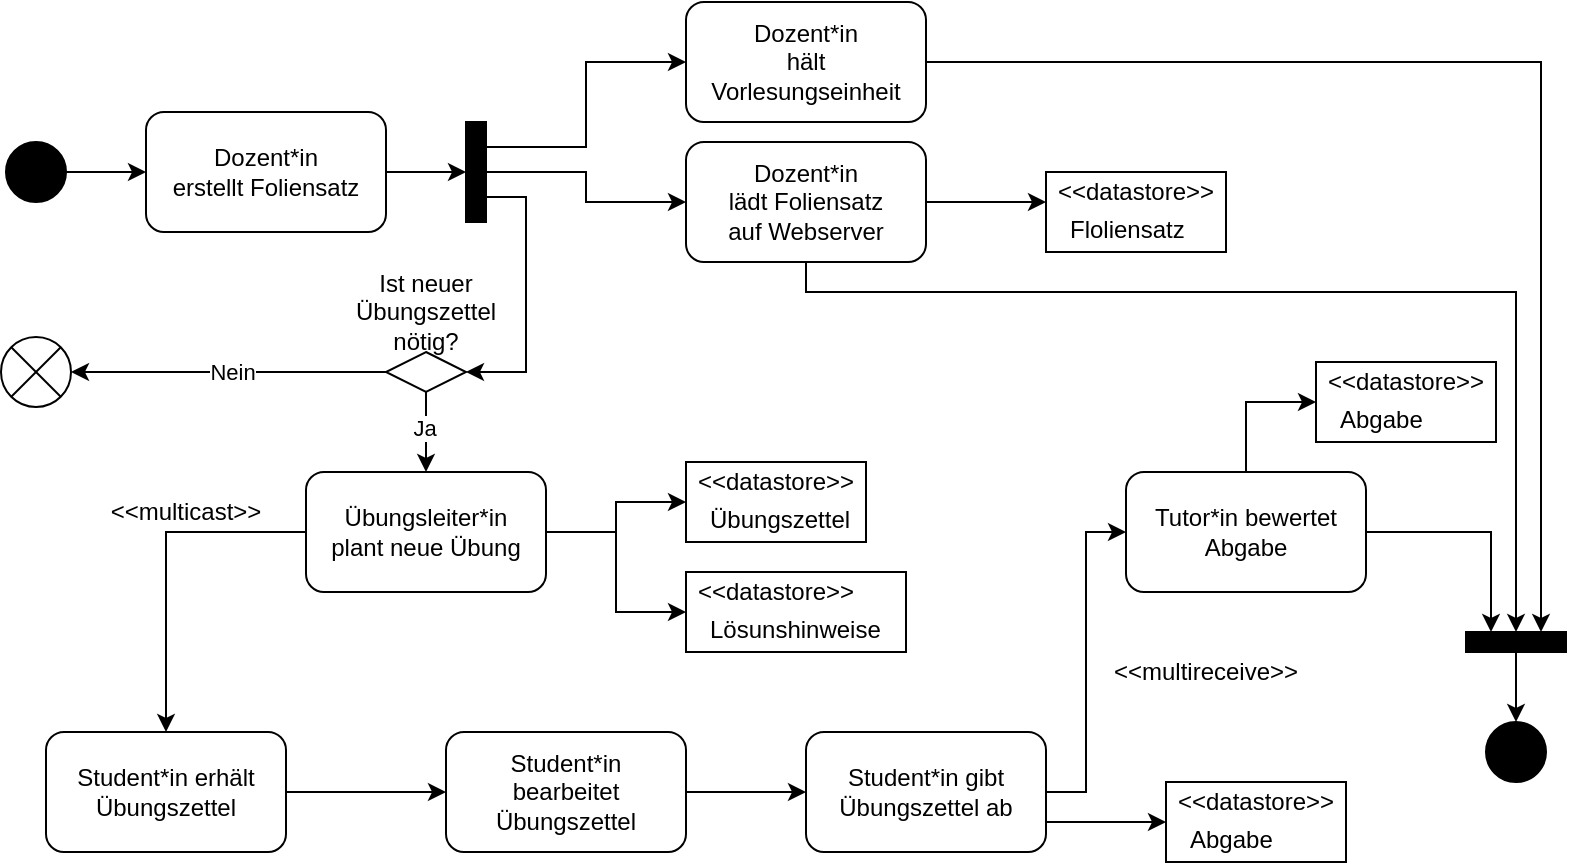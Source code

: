 <mxfile version="24.4.6" type="github">
  <diagram name="Page-1" id="2YBvvXClWsGukQMizWep">
    <mxGraphModel dx="1226" dy="675" grid="1" gridSize="10" guides="1" tooltips="1" connect="1" arrows="1" fold="1" page="1" pageScale="1" pageWidth="850" pageHeight="1100" math="0" shadow="0">
      <root>
        <mxCell id="0" />
        <mxCell id="1" parent="0" />
        <mxCell id="GTc2TbcirlwuzcsfAR9O-104" style="edgeStyle=orthogonalEdgeStyle;rounded=0;orthogonalLoop=1;jettySize=auto;html=1;exitX=1;exitY=0.5;exitDx=0;exitDy=0;entryX=0;entryY=0.25;entryDx=0;entryDy=0;" edge="1" parent="1" source="GTc2TbcirlwuzcsfAR9O-1" target="GTc2TbcirlwuzcsfAR9O-105">
          <mxGeometry relative="1" as="geometry">
            <mxPoint x="830" y="330" as="targetPoint" />
          </mxGeometry>
        </mxCell>
        <mxCell id="GTc2TbcirlwuzcsfAR9O-1" value="" style="rounded=1;whiteSpace=wrap;html=1;" vertex="1" parent="1">
          <mxGeometry x="410" y="15" width="120" height="60" as="geometry" />
        </mxCell>
        <mxCell id="GTc2TbcirlwuzcsfAR9O-6" style="edgeStyle=orthogonalEdgeStyle;rounded=0;orthogonalLoop=1;jettySize=auto;html=1;exitX=1;exitY=0.5;exitDx=0;exitDy=0;entryX=0;entryY=0.5;entryDx=0;entryDy=0;" edge="1" parent="1" source="GTc2TbcirlwuzcsfAR9O-2" target="GTc2TbcirlwuzcsfAR9O-7">
          <mxGeometry relative="1" as="geometry">
            <mxPoint x="140" y="100" as="targetPoint" />
          </mxGeometry>
        </mxCell>
        <mxCell id="GTc2TbcirlwuzcsfAR9O-2" value="" style="ellipse;whiteSpace=wrap;html=1;aspect=fixed;fillColor=#000000;" vertex="1" parent="1">
          <mxGeometry x="70" y="85" width="30" height="30" as="geometry" />
        </mxCell>
        <mxCell id="GTc2TbcirlwuzcsfAR9O-4" value="&lt;div&gt;Dozent*in&lt;/div&gt;&lt;div&gt;hält Vorlesungseinheit&lt;/div&gt;" style="text;html=1;align=center;verticalAlign=middle;whiteSpace=wrap;rounded=0;" vertex="1" parent="1">
          <mxGeometry x="420" y="30" width="100" height="30" as="geometry" />
        </mxCell>
        <mxCell id="GTc2TbcirlwuzcsfAR9O-36" style="edgeStyle=orthogonalEdgeStyle;rounded=0;orthogonalLoop=1;jettySize=auto;html=1;exitX=1;exitY=0.5;exitDx=0;exitDy=0;entryX=0;entryY=0.5;entryDx=0;entryDy=0;" edge="1" parent="1" source="GTc2TbcirlwuzcsfAR9O-7" target="GTc2TbcirlwuzcsfAR9O-35">
          <mxGeometry relative="1" as="geometry" />
        </mxCell>
        <mxCell id="GTc2TbcirlwuzcsfAR9O-7" value="" style="rounded=1;whiteSpace=wrap;html=1;" vertex="1" parent="1">
          <mxGeometry x="140" y="70" width="120" height="60" as="geometry" />
        </mxCell>
        <mxCell id="GTc2TbcirlwuzcsfAR9O-8" value="&lt;div&gt;Dozent*in&lt;/div&gt;&lt;div&gt;erstellt Foliensatz&lt;br&gt;&lt;/div&gt;" style="text;html=1;align=center;verticalAlign=middle;whiteSpace=wrap;rounded=0;" vertex="1" parent="1">
          <mxGeometry x="150" y="85" width="100" height="30" as="geometry" />
        </mxCell>
        <mxCell id="GTc2TbcirlwuzcsfAR9O-54" style="edgeStyle=orthogonalEdgeStyle;rounded=0;orthogonalLoop=1;jettySize=auto;html=1;exitX=1;exitY=0.5;exitDx=0;exitDy=0;" edge="1" parent="1" source="GTc2TbcirlwuzcsfAR9O-33">
          <mxGeometry relative="1" as="geometry">
            <mxPoint x="590" y="115" as="targetPoint" />
          </mxGeometry>
        </mxCell>
        <mxCell id="GTc2TbcirlwuzcsfAR9O-108" style="edgeStyle=orthogonalEdgeStyle;rounded=0;orthogonalLoop=1;jettySize=auto;html=1;exitX=0.5;exitY=1;exitDx=0;exitDy=0;entryX=0;entryY=0.5;entryDx=0;entryDy=0;" edge="1" parent="1" source="GTc2TbcirlwuzcsfAR9O-33" target="GTc2TbcirlwuzcsfAR9O-105">
          <mxGeometry relative="1" as="geometry">
            <mxPoint x="830" y="210" as="targetPoint" />
            <Array as="points">
              <mxPoint x="470" y="160" />
              <mxPoint x="825" y="160" />
            </Array>
          </mxGeometry>
        </mxCell>
        <mxCell id="GTc2TbcirlwuzcsfAR9O-33" value="" style="rounded=1;whiteSpace=wrap;html=1;" vertex="1" parent="1">
          <mxGeometry x="410" y="85" width="120" height="60" as="geometry" />
        </mxCell>
        <mxCell id="GTc2TbcirlwuzcsfAR9O-34" value="&lt;div&gt;Dozent*in&lt;/div&gt;&lt;div&gt;lädt Foliensatz&lt;/div&gt;&lt;div&gt;auf Webserver&lt;br&gt;&lt;/div&gt;" style="text;html=1;align=center;verticalAlign=middle;whiteSpace=wrap;rounded=0;" vertex="1" parent="1">
          <mxGeometry x="420" y="100" width="100" height="30" as="geometry" />
        </mxCell>
        <mxCell id="GTc2TbcirlwuzcsfAR9O-37" style="edgeStyle=orthogonalEdgeStyle;rounded=0;orthogonalLoop=1;jettySize=auto;html=1;exitX=1;exitY=0.25;exitDx=0;exitDy=0;entryX=0;entryY=0.5;entryDx=0;entryDy=0;" edge="1" parent="1" source="GTc2TbcirlwuzcsfAR9O-35" target="GTc2TbcirlwuzcsfAR9O-1">
          <mxGeometry relative="1" as="geometry" />
        </mxCell>
        <mxCell id="GTc2TbcirlwuzcsfAR9O-39" style="edgeStyle=orthogonalEdgeStyle;rounded=0;orthogonalLoop=1;jettySize=auto;html=1;exitX=1;exitY=0.5;exitDx=0;exitDy=0;entryX=0;entryY=0.5;entryDx=0;entryDy=0;" edge="1" parent="1" source="GTc2TbcirlwuzcsfAR9O-35" target="GTc2TbcirlwuzcsfAR9O-33">
          <mxGeometry relative="1" as="geometry" />
        </mxCell>
        <mxCell id="GTc2TbcirlwuzcsfAR9O-42" style="edgeStyle=orthogonalEdgeStyle;rounded=0;orthogonalLoop=1;jettySize=auto;html=1;exitX=1;exitY=0.75;exitDx=0;exitDy=0;entryX=1;entryY=0.5;entryDx=0;entryDy=0;" edge="1" parent="1" source="GTc2TbcirlwuzcsfAR9O-35" target="GTc2TbcirlwuzcsfAR9O-41">
          <mxGeometry relative="1" as="geometry" />
        </mxCell>
        <mxCell id="GTc2TbcirlwuzcsfAR9O-35" value="" style="rounded=0;whiteSpace=wrap;html=1;fillStyle=solid;fillColor=#000000;" vertex="1" parent="1">
          <mxGeometry x="300" y="75" width="10" height="50" as="geometry" />
        </mxCell>
        <mxCell id="GTc2TbcirlwuzcsfAR9O-44" style="edgeStyle=orthogonalEdgeStyle;rounded=0;orthogonalLoop=1;jettySize=auto;html=1;exitX=0;exitY=0.5;exitDx=0;exitDy=0;" edge="1" parent="1" source="GTc2TbcirlwuzcsfAR9O-41" target="GTc2TbcirlwuzcsfAR9O-45">
          <mxGeometry relative="1" as="geometry">
            <mxPoint x="120" y="200" as="targetPoint" />
          </mxGeometry>
        </mxCell>
        <mxCell id="GTc2TbcirlwuzcsfAR9O-49" value="Nein" style="edgeLabel;html=1;align=center;verticalAlign=middle;resizable=0;points=[];" vertex="1" connectable="0" parent="GTc2TbcirlwuzcsfAR9O-44">
          <mxGeometry x="-0.013" relative="1" as="geometry">
            <mxPoint as="offset" />
          </mxGeometry>
        </mxCell>
        <mxCell id="GTc2TbcirlwuzcsfAR9O-52" style="edgeStyle=orthogonalEdgeStyle;rounded=0;orthogonalLoop=1;jettySize=auto;html=1;exitX=0.5;exitY=1;exitDx=0;exitDy=0;entryX=0.5;entryY=0;entryDx=0;entryDy=0;" edge="1" parent="1" source="GTc2TbcirlwuzcsfAR9O-41" target="GTc2TbcirlwuzcsfAR9O-50">
          <mxGeometry relative="1" as="geometry" />
        </mxCell>
        <mxCell id="GTc2TbcirlwuzcsfAR9O-53" value="Ja" style="edgeLabel;html=1;align=center;verticalAlign=middle;resizable=0;points=[];" vertex="1" connectable="0" parent="GTc2TbcirlwuzcsfAR9O-52">
          <mxGeometry x="-0.1" y="-1" relative="1" as="geometry">
            <mxPoint as="offset" />
          </mxGeometry>
        </mxCell>
        <mxCell id="GTc2TbcirlwuzcsfAR9O-41" value="" style="rhombus;whiteSpace=wrap;html=1;" vertex="1" parent="1">
          <mxGeometry x="260" y="190" width="40" height="20" as="geometry" />
        </mxCell>
        <mxCell id="GTc2TbcirlwuzcsfAR9O-43" value="&lt;div&gt;Ist neuer Übungszettel&lt;/div&gt;&lt;div&gt;nötig?&lt;br&gt;&lt;/div&gt;" style="text;html=1;align=center;verticalAlign=middle;whiteSpace=wrap;rounded=0;" vertex="1" parent="1">
          <mxGeometry x="250" y="155" width="60" height="30" as="geometry" />
        </mxCell>
        <mxCell id="GTc2TbcirlwuzcsfAR9O-45" value="" style="ellipse;whiteSpace=wrap;html=1;aspect=fixed;fillStyle=auto;fillColor=none;gradientColor=none;" vertex="1" parent="1">
          <mxGeometry x="67.5" y="182.5" width="35" height="35" as="geometry" />
        </mxCell>
        <mxCell id="GTc2TbcirlwuzcsfAR9O-47" value="" style="endArrow=none;html=1;rounded=0;exitX=0;exitY=1;exitDx=0;exitDy=0;entryX=1;entryY=0;entryDx=0;entryDy=0;" edge="1" parent="1" source="GTc2TbcirlwuzcsfAR9O-45" target="GTc2TbcirlwuzcsfAR9O-45">
          <mxGeometry width="50" height="50" relative="1" as="geometry">
            <mxPoint x="387.5" y="327.5" as="sourcePoint" />
            <mxPoint x="397.5" y="317.5" as="targetPoint" />
          </mxGeometry>
        </mxCell>
        <mxCell id="GTc2TbcirlwuzcsfAR9O-48" value="" style="endArrow=none;html=1;rounded=0;exitX=0;exitY=0;exitDx=0;exitDy=0;entryX=1;entryY=1;entryDx=0;entryDy=0;" edge="1" parent="1" source="GTc2TbcirlwuzcsfAR9O-45" target="GTc2TbcirlwuzcsfAR9O-45">
          <mxGeometry width="50" height="50" relative="1" as="geometry">
            <mxPoint x="81.5" y="218.5" as="sourcePoint" />
            <mxPoint x="103.5" y="196.5" as="targetPoint" />
          </mxGeometry>
        </mxCell>
        <mxCell id="GTc2TbcirlwuzcsfAR9O-65" style="edgeStyle=orthogonalEdgeStyle;rounded=0;orthogonalLoop=1;jettySize=auto;html=1;exitX=1;exitY=0.5;exitDx=0;exitDy=0;entryX=0;entryY=0.5;entryDx=0;entryDy=0;" edge="1" parent="1" source="GTc2TbcirlwuzcsfAR9O-50" target="GTc2TbcirlwuzcsfAR9O-59">
          <mxGeometry relative="1" as="geometry" />
        </mxCell>
        <mxCell id="GTc2TbcirlwuzcsfAR9O-66" style="edgeStyle=orthogonalEdgeStyle;rounded=0;orthogonalLoop=1;jettySize=auto;html=1;exitX=1;exitY=0.5;exitDx=0;exitDy=0;entryX=0;entryY=0.5;entryDx=0;entryDy=0;" edge="1" parent="1" source="GTc2TbcirlwuzcsfAR9O-50" target="GTc2TbcirlwuzcsfAR9O-62">
          <mxGeometry relative="1" as="geometry" />
        </mxCell>
        <mxCell id="GTc2TbcirlwuzcsfAR9O-80" style="edgeStyle=orthogonalEdgeStyle;rounded=0;orthogonalLoop=1;jettySize=auto;html=1;exitX=0;exitY=0.5;exitDx=0;exitDy=0;entryX=0.5;entryY=0;entryDx=0;entryDy=0;" edge="1" parent="1" source="GTc2TbcirlwuzcsfAR9O-50" target="GTc2TbcirlwuzcsfAR9O-78">
          <mxGeometry relative="1" as="geometry" />
        </mxCell>
        <mxCell id="GTc2TbcirlwuzcsfAR9O-50" value="" style="rounded=1;whiteSpace=wrap;html=1;" vertex="1" parent="1">
          <mxGeometry x="220" y="250" width="120" height="60" as="geometry" />
        </mxCell>
        <mxCell id="GTc2TbcirlwuzcsfAR9O-51" value="Übungsleiter*in plant neue Übung" style="text;html=1;align=center;verticalAlign=middle;whiteSpace=wrap;rounded=0;" vertex="1" parent="1">
          <mxGeometry x="230" y="265" width="100" height="30" as="geometry" />
        </mxCell>
        <mxCell id="GTc2TbcirlwuzcsfAR9O-55" value="" style="rounded=0;whiteSpace=wrap;html=1;" vertex="1" parent="1">
          <mxGeometry x="590" y="100" width="90" height="40" as="geometry" />
        </mxCell>
        <mxCell id="GTc2TbcirlwuzcsfAR9O-57" value="&amp;lt;&amp;lt;datastore&amp;gt;&amp;gt;" style="text;html=1;align=center;verticalAlign=middle;whiteSpace=wrap;rounded=0;" vertex="1" parent="1">
          <mxGeometry x="605" y="95" width="60" height="30" as="geometry" />
        </mxCell>
        <mxCell id="GTc2TbcirlwuzcsfAR9O-58" value="Floliensatz" style="text;whiteSpace=wrap;html=1;" vertex="1" parent="1">
          <mxGeometry x="600" y="115" width="80" height="20" as="geometry" />
        </mxCell>
        <mxCell id="GTc2TbcirlwuzcsfAR9O-59" value="" style="rounded=0;whiteSpace=wrap;html=1;" vertex="1" parent="1">
          <mxGeometry x="410" y="245" width="90" height="40" as="geometry" />
        </mxCell>
        <mxCell id="GTc2TbcirlwuzcsfAR9O-60" value="&amp;lt;&amp;lt;datastore&amp;gt;&amp;gt;" style="text;html=1;align=center;verticalAlign=middle;whiteSpace=wrap;rounded=0;" vertex="1" parent="1">
          <mxGeometry x="425" y="240" width="60" height="30" as="geometry" />
        </mxCell>
        <mxCell id="GTc2TbcirlwuzcsfAR9O-61" value="Übungszettel" style="text;whiteSpace=wrap;html=1;" vertex="1" parent="1">
          <mxGeometry x="420" y="260" width="80" height="20" as="geometry" />
        </mxCell>
        <mxCell id="GTc2TbcirlwuzcsfAR9O-62" value="" style="rounded=0;whiteSpace=wrap;html=1;" vertex="1" parent="1">
          <mxGeometry x="410" y="300" width="110" height="40" as="geometry" />
        </mxCell>
        <mxCell id="GTc2TbcirlwuzcsfAR9O-63" value="&amp;lt;&amp;lt;datastore&amp;gt;&amp;gt;" style="text;html=1;align=center;verticalAlign=middle;whiteSpace=wrap;rounded=0;" vertex="1" parent="1">
          <mxGeometry x="425" y="295" width="60" height="30" as="geometry" />
        </mxCell>
        <mxCell id="GTc2TbcirlwuzcsfAR9O-64" value="Lösunshinweise" style="text;whiteSpace=wrap;html=1;" vertex="1" parent="1">
          <mxGeometry x="420" y="315" width="80" height="20" as="geometry" />
        </mxCell>
        <mxCell id="GTc2TbcirlwuzcsfAR9O-83" style="edgeStyle=orthogonalEdgeStyle;rounded=0;orthogonalLoop=1;jettySize=auto;html=1;exitX=1;exitY=0.5;exitDx=0;exitDy=0;entryX=0;entryY=0.5;entryDx=0;entryDy=0;" edge="1" parent="1" source="GTc2TbcirlwuzcsfAR9O-78" target="GTc2TbcirlwuzcsfAR9O-81">
          <mxGeometry relative="1" as="geometry" />
        </mxCell>
        <mxCell id="GTc2TbcirlwuzcsfAR9O-78" value="" style="rounded=1;whiteSpace=wrap;html=1;" vertex="1" parent="1">
          <mxGeometry x="90" y="380" width="120" height="60" as="geometry" />
        </mxCell>
        <mxCell id="GTc2TbcirlwuzcsfAR9O-79" value="Student*in erhält Übungszettel" style="text;html=1;align=center;verticalAlign=middle;whiteSpace=wrap;rounded=0;" vertex="1" parent="1">
          <mxGeometry x="100" y="395" width="100" height="30" as="geometry" />
        </mxCell>
        <mxCell id="GTc2TbcirlwuzcsfAR9O-89" style="edgeStyle=orthogonalEdgeStyle;rounded=0;orthogonalLoop=1;jettySize=auto;html=1;exitX=1;exitY=0.5;exitDx=0;exitDy=0;entryX=0;entryY=0.5;entryDx=0;entryDy=0;" edge="1" parent="1" source="GTc2TbcirlwuzcsfAR9O-81" target="GTc2TbcirlwuzcsfAR9O-85">
          <mxGeometry relative="1" as="geometry" />
        </mxCell>
        <mxCell id="GTc2TbcirlwuzcsfAR9O-81" value="" style="rounded=1;whiteSpace=wrap;html=1;" vertex="1" parent="1">
          <mxGeometry x="290" y="380" width="120" height="60" as="geometry" />
        </mxCell>
        <mxCell id="GTc2TbcirlwuzcsfAR9O-82" value="Student*in bearbeitet Übungszettel" style="text;html=1;align=center;verticalAlign=middle;whiteSpace=wrap;rounded=0;" vertex="1" parent="1">
          <mxGeometry x="300" y="395" width="100" height="30" as="geometry" />
        </mxCell>
        <mxCell id="GTc2TbcirlwuzcsfAR9O-84" value="&amp;lt;&amp;lt;multicast&amp;gt;&amp;gt;" style="text;html=1;align=center;verticalAlign=middle;whiteSpace=wrap;rounded=0;" vertex="1" parent="1">
          <mxGeometry x="130" y="255" width="60" height="30" as="geometry" />
        </mxCell>
        <mxCell id="GTc2TbcirlwuzcsfAR9O-92" style="edgeStyle=orthogonalEdgeStyle;rounded=0;orthogonalLoop=1;jettySize=auto;html=1;exitX=1;exitY=0.5;exitDx=0;exitDy=0;entryX=0;entryY=0.5;entryDx=0;entryDy=0;" edge="1" parent="1" source="GTc2TbcirlwuzcsfAR9O-85" target="GTc2TbcirlwuzcsfAR9O-90">
          <mxGeometry relative="1" as="geometry" />
        </mxCell>
        <mxCell id="GTc2TbcirlwuzcsfAR9O-97" style="edgeStyle=orthogonalEdgeStyle;rounded=0;orthogonalLoop=1;jettySize=auto;html=1;exitX=1;exitY=0.75;exitDx=0;exitDy=0;entryX=0;entryY=0.5;entryDx=0;entryDy=0;" edge="1" parent="1" source="GTc2TbcirlwuzcsfAR9O-85" target="GTc2TbcirlwuzcsfAR9O-94">
          <mxGeometry relative="1" as="geometry" />
        </mxCell>
        <mxCell id="GTc2TbcirlwuzcsfAR9O-85" value="" style="rounded=1;whiteSpace=wrap;html=1;" vertex="1" parent="1">
          <mxGeometry x="470" y="380" width="120" height="60" as="geometry" />
        </mxCell>
        <mxCell id="GTc2TbcirlwuzcsfAR9O-86" value="Student*in gibt Übungszettel ab" style="text;html=1;align=center;verticalAlign=middle;whiteSpace=wrap;rounded=0;" vertex="1" parent="1">
          <mxGeometry x="480" y="395" width="100" height="30" as="geometry" />
        </mxCell>
        <mxCell id="GTc2TbcirlwuzcsfAR9O-101" style="edgeStyle=orthogonalEdgeStyle;rounded=0;orthogonalLoop=1;jettySize=auto;html=1;exitX=0.5;exitY=0;exitDx=0;exitDy=0;entryX=0;entryY=0.5;entryDx=0;entryDy=0;" edge="1" parent="1" source="GTc2TbcirlwuzcsfAR9O-90" target="GTc2TbcirlwuzcsfAR9O-98">
          <mxGeometry relative="1" as="geometry" />
        </mxCell>
        <mxCell id="GTc2TbcirlwuzcsfAR9O-102" style="edgeStyle=orthogonalEdgeStyle;rounded=0;orthogonalLoop=1;jettySize=auto;html=1;exitX=1;exitY=0.5;exitDx=0;exitDy=0;entryX=0;entryY=0.75;entryDx=0;entryDy=0;" edge="1" parent="1" source="GTc2TbcirlwuzcsfAR9O-90" target="GTc2TbcirlwuzcsfAR9O-105">
          <mxGeometry relative="1" as="geometry">
            <mxPoint x="810" y="330" as="targetPoint" />
          </mxGeometry>
        </mxCell>
        <mxCell id="GTc2TbcirlwuzcsfAR9O-90" value="" style="rounded=1;whiteSpace=wrap;html=1;" vertex="1" parent="1">
          <mxGeometry x="630" y="250" width="120" height="60" as="geometry" />
        </mxCell>
        <mxCell id="GTc2TbcirlwuzcsfAR9O-91" value="Tutor*in bewertet Abgabe" style="text;html=1;align=center;verticalAlign=middle;whiteSpace=wrap;rounded=0;" vertex="1" parent="1">
          <mxGeometry x="640" y="265" width="100" height="30" as="geometry" />
        </mxCell>
        <mxCell id="GTc2TbcirlwuzcsfAR9O-93" value="&amp;lt;&amp;lt;multireceive&amp;gt;&amp;gt;" style="text;html=1;align=center;verticalAlign=middle;whiteSpace=wrap;rounded=0;" vertex="1" parent="1">
          <mxGeometry x="640" y="335" width="60" height="30" as="geometry" />
        </mxCell>
        <mxCell id="GTc2TbcirlwuzcsfAR9O-94" value="" style="rounded=0;whiteSpace=wrap;html=1;" vertex="1" parent="1">
          <mxGeometry x="650" y="405" width="90" height="40" as="geometry" />
        </mxCell>
        <mxCell id="GTc2TbcirlwuzcsfAR9O-95" value="&amp;lt;&amp;lt;datastore&amp;gt;&amp;gt;" style="text;html=1;align=center;verticalAlign=middle;whiteSpace=wrap;rounded=0;" vertex="1" parent="1">
          <mxGeometry x="665" y="400" width="60" height="30" as="geometry" />
        </mxCell>
        <mxCell id="GTc2TbcirlwuzcsfAR9O-96" value="Abgabe" style="text;whiteSpace=wrap;html=1;" vertex="1" parent="1">
          <mxGeometry x="660" y="420" width="80" height="20" as="geometry" />
        </mxCell>
        <mxCell id="GTc2TbcirlwuzcsfAR9O-98" value="" style="rounded=0;whiteSpace=wrap;html=1;" vertex="1" parent="1">
          <mxGeometry x="725" y="195" width="90" height="40" as="geometry" />
        </mxCell>
        <mxCell id="GTc2TbcirlwuzcsfAR9O-99" value="&amp;lt;&amp;lt;datastore&amp;gt;&amp;gt;" style="text;html=1;align=center;verticalAlign=middle;whiteSpace=wrap;rounded=0;" vertex="1" parent="1">
          <mxGeometry x="740" y="190" width="60" height="30" as="geometry" />
        </mxCell>
        <mxCell id="GTc2TbcirlwuzcsfAR9O-100" value="Abgabe" style="text;whiteSpace=wrap;html=1;" vertex="1" parent="1">
          <mxGeometry x="735" y="210" width="80" height="20" as="geometry" />
        </mxCell>
        <mxCell id="GTc2TbcirlwuzcsfAR9O-103" value="" style="ellipse;whiteSpace=wrap;html=1;aspect=fixed;fillColor=#000000;" vertex="1" parent="1">
          <mxGeometry x="810" y="375" width="30" height="30" as="geometry" />
        </mxCell>
        <mxCell id="GTc2TbcirlwuzcsfAR9O-109" style="edgeStyle=orthogonalEdgeStyle;rounded=0;orthogonalLoop=1;jettySize=auto;html=1;exitX=1;exitY=0.5;exitDx=0;exitDy=0;entryX=0.5;entryY=0;entryDx=0;entryDy=0;" edge="1" parent="1" source="GTc2TbcirlwuzcsfAR9O-105" target="GTc2TbcirlwuzcsfAR9O-103">
          <mxGeometry relative="1" as="geometry" />
        </mxCell>
        <mxCell id="GTc2TbcirlwuzcsfAR9O-105" value="" style="rounded=0;whiteSpace=wrap;html=1;fillStyle=solid;fillColor=#000000;direction=south;" vertex="1" parent="1">
          <mxGeometry x="800" y="330" width="50" height="10" as="geometry" />
        </mxCell>
      </root>
    </mxGraphModel>
  </diagram>
</mxfile>
